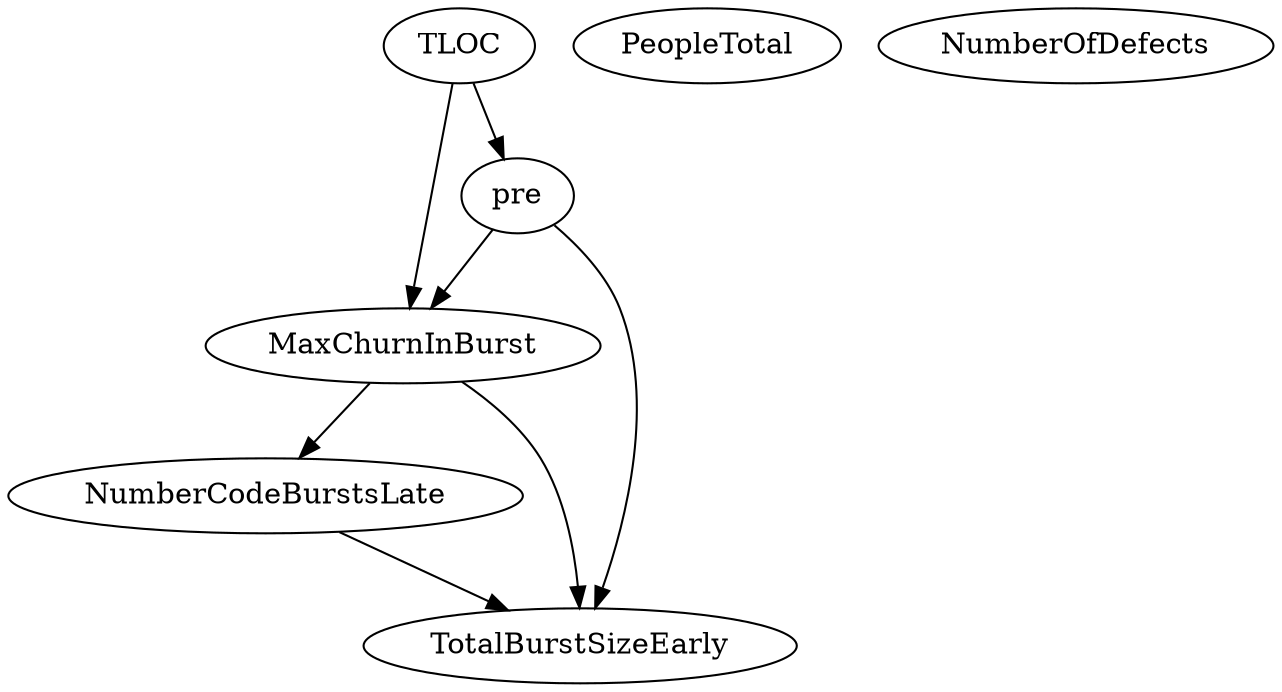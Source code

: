 digraph {
   NumberCodeBurstsLate;
   PeopleTotal;
   NumberOfDefects;
   TotalBurstSizeEarly;
   TLOC;
   MaxChurnInBurst;
   pre;
   NumberCodeBurstsLate -> TotalBurstSizeEarly;
   TLOC -> MaxChurnInBurst;
   TLOC -> pre;
   MaxChurnInBurst -> NumberCodeBurstsLate;
   MaxChurnInBurst -> TotalBurstSizeEarly;
   pre -> TotalBurstSizeEarly;
   pre -> MaxChurnInBurst;
}
